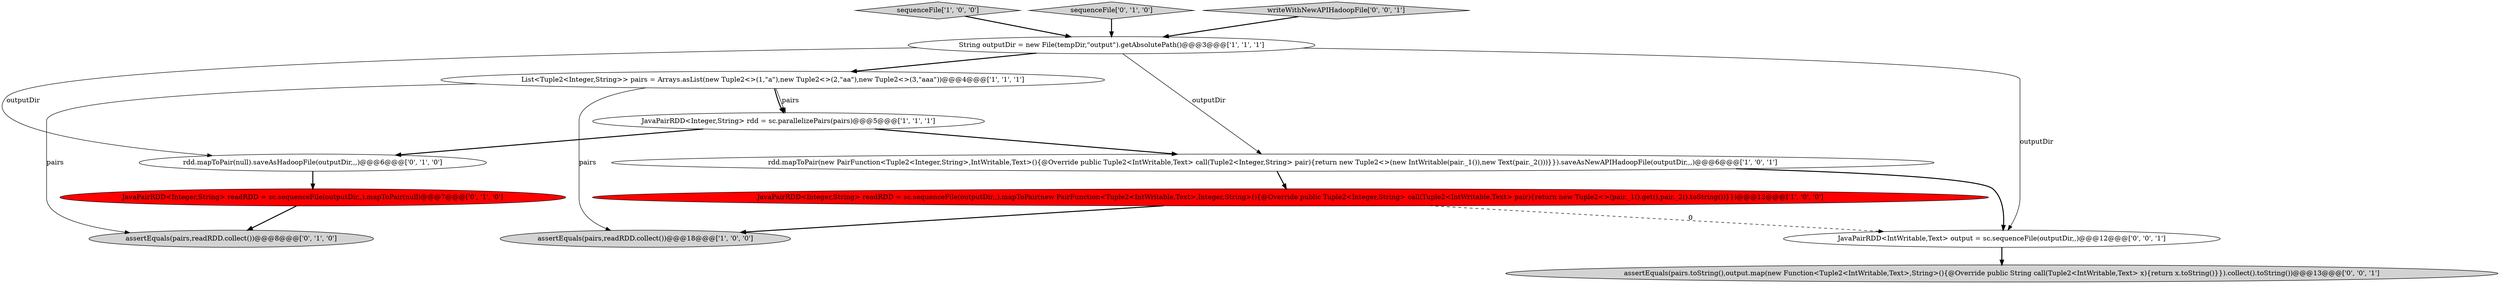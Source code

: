 digraph {
3 [style = filled, label = "assertEquals(pairs,readRDD.collect())@@@18@@@['1', '0', '0']", fillcolor = lightgray, shape = ellipse image = "AAA0AAABBB1BBB"];
2 [style = filled, label = "String outputDir = new File(tempDir,\"output\").getAbsolutePath()@@@3@@@['1', '1', '1']", fillcolor = white, shape = ellipse image = "AAA0AAABBB1BBB"];
10 [style = filled, label = "assertEquals(pairs,readRDD.collect())@@@8@@@['0', '1', '0']", fillcolor = lightgray, shape = ellipse image = "AAA0AAABBB2BBB"];
6 [style = filled, label = "List<Tuple2<Integer,String>> pairs = Arrays.asList(new Tuple2<>(1,\"a\"),new Tuple2<>(2,\"aa\"),new Tuple2<>(3,\"aaa\"))@@@4@@@['1', '1', '1']", fillcolor = white, shape = ellipse image = "AAA0AAABBB1BBB"];
4 [style = filled, label = "sequenceFile['1', '0', '0']", fillcolor = lightgray, shape = diamond image = "AAA0AAABBB1BBB"];
7 [style = filled, label = "sequenceFile['0', '1', '0']", fillcolor = lightgray, shape = diamond image = "AAA0AAABBB2BBB"];
12 [style = filled, label = "JavaPairRDD<IntWritable,Text> output = sc.sequenceFile(outputDir,,)@@@12@@@['0', '0', '1']", fillcolor = white, shape = ellipse image = "AAA0AAABBB3BBB"];
8 [style = filled, label = "rdd.mapToPair(null).saveAsHadoopFile(outputDir,,,)@@@6@@@['0', '1', '0']", fillcolor = white, shape = ellipse image = "AAA0AAABBB2BBB"];
9 [style = filled, label = "JavaPairRDD<Integer,String> readRDD = sc.sequenceFile(outputDir,,).mapToPair(null)@@@7@@@['0', '1', '0']", fillcolor = red, shape = ellipse image = "AAA1AAABBB2BBB"];
13 [style = filled, label = "assertEquals(pairs.toString(),output.map(new Function<Tuple2<IntWritable,Text>,String>(){@Override public String call(Tuple2<IntWritable,Text> x){return x.toString()}}).collect().toString())@@@13@@@['0', '0', '1']", fillcolor = lightgray, shape = ellipse image = "AAA0AAABBB3BBB"];
11 [style = filled, label = "writeWithNewAPIHadoopFile['0', '0', '1']", fillcolor = lightgray, shape = diamond image = "AAA0AAABBB3BBB"];
1 [style = filled, label = "rdd.mapToPair(new PairFunction<Tuple2<Integer,String>,IntWritable,Text>(){@Override public Tuple2<IntWritable,Text> call(Tuple2<Integer,String> pair){return new Tuple2<>(new IntWritable(pair._1()),new Text(pair._2()))}}).saveAsNewAPIHadoopFile(outputDir,,,)@@@6@@@['1', '0', '1']", fillcolor = white, shape = ellipse image = "AAA0AAABBB1BBB"];
5 [style = filled, label = "JavaPairRDD<Integer,String> rdd = sc.parallelizePairs(pairs)@@@5@@@['1', '1', '1']", fillcolor = white, shape = ellipse image = "AAA0AAABBB1BBB"];
0 [style = filled, label = "JavaPairRDD<Integer,String> readRDD = sc.sequenceFile(outputDir,,).mapToPair(new PairFunction<Tuple2<IntWritable,Text>,Integer,String>(){@Override public Tuple2<Integer,String> call(Tuple2<IntWritable,Text> pair){return new Tuple2<>(pair._1().get(),pair._2().toString())}})@@@12@@@['1', '0', '0']", fillcolor = red, shape = ellipse image = "AAA1AAABBB1BBB"];
0->3 [style = bold, label=""];
12->13 [style = bold, label=""];
5->1 [style = bold, label=""];
6->5 [style = bold, label=""];
5->8 [style = bold, label=""];
2->1 [style = solid, label="outputDir"];
6->5 [style = solid, label="pairs"];
6->10 [style = solid, label="pairs"];
1->0 [style = bold, label=""];
4->2 [style = bold, label=""];
9->10 [style = bold, label=""];
2->8 [style = solid, label="outputDir"];
0->12 [style = dashed, label="0"];
7->2 [style = bold, label=""];
2->6 [style = bold, label=""];
6->3 [style = solid, label="pairs"];
11->2 [style = bold, label=""];
2->12 [style = solid, label="outputDir"];
8->9 [style = bold, label=""];
1->12 [style = bold, label=""];
}
